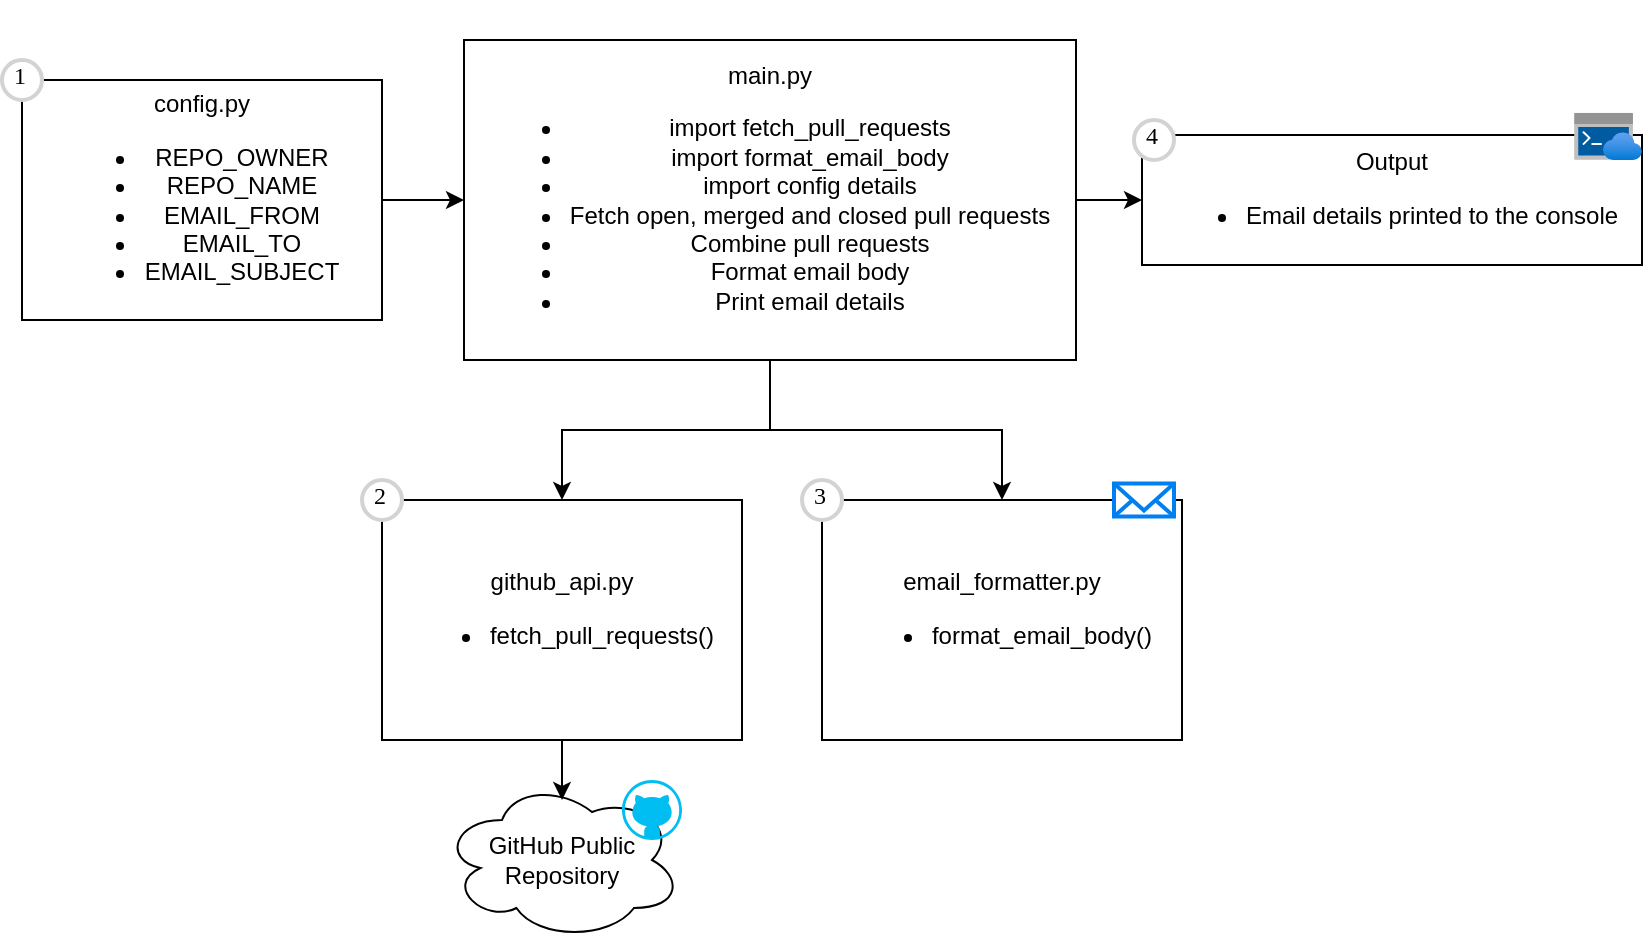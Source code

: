 <mxfile version="24.4.13" type="device">
  <diagram id="C5RBs43oDa-KdzZeNtuy" name="Page-1">
    <mxGraphModel dx="1383" dy="809" grid="1" gridSize="10" guides="1" tooltips="1" connect="1" arrows="1" fold="1" page="1" pageScale="1" pageWidth="827" pageHeight="1169" math="0" shadow="0">
      <root>
        <mxCell id="WIyWlLk6GJQsqaUBKTNV-0" />
        <mxCell id="WIyWlLk6GJQsqaUBKTNV-1" parent="WIyWlLk6GJQsqaUBKTNV-0" />
        <mxCell id="4cGsfEynvk8oMks7jnHq-10" style="edgeStyle=orthogonalEdgeStyle;rounded=0;orthogonalLoop=1;jettySize=auto;html=1;entryX=0;entryY=0.5;entryDx=0;entryDy=0;" edge="1" parent="WIyWlLk6GJQsqaUBKTNV-1" source="4cGsfEynvk8oMks7jnHq-0" target="4cGsfEynvk8oMks7jnHq-3">
          <mxGeometry relative="1" as="geometry" />
        </mxCell>
        <mxCell id="4cGsfEynvk8oMks7jnHq-20" style="edgeStyle=orthogonalEdgeStyle;rounded=0;orthogonalLoop=1;jettySize=auto;html=1;entryX=0;entryY=0.5;entryDx=0;entryDy=0;" edge="1" parent="WIyWlLk6GJQsqaUBKTNV-1" source="4cGsfEynvk8oMks7jnHq-3" target="4cGsfEynvk8oMks7jnHq-4">
          <mxGeometry relative="1" as="geometry" />
        </mxCell>
        <mxCell id="4cGsfEynvk8oMks7jnHq-26" style="edgeStyle=orthogonalEdgeStyle;rounded=0;orthogonalLoop=1;jettySize=auto;html=1;entryX=0.5;entryY=0;entryDx=0;entryDy=0;" edge="1" parent="WIyWlLk6GJQsqaUBKTNV-1" source="4cGsfEynvk8oMks7jnHq-3" target="4cGsfEynvk8oMks7jnHq-1">
          <mxGeometry relative="1" as="geometry" />
        </mxCell>
        <mxCell id="4cGsfEynvk8oMks7jnHq-27" style="edgeStyle=orthogonalEdgeStyle;rounded=0;orthogonalLoop=1;jettySize=auto;html=1;entryX=0.5;entryY=0;entryDx=0;entryDy=0;" edge="1" parent="WIyWlLk6GJQsqaUBKTNV-1" source="4cGsfEynvk8oMks7jnHq-3" target="4cGsfEynvk8oMks7jnHq-2">
          <mxGeometry relative="1" as="geometry" />
        </mxCell>
        <mxCell id="4cGsfEynvk8oMks7jnHq-3" value="main.py&lt;div&gt;&lt;ul&gt;&lt;li&gt;import fetch_pull_requests&lt;/li&gt;&lt;li&gt;import format_email_body&lt;/li&gt;&lt;li&gt;import config details&lt;/li&gt;&lt;li&gt;Fetch open, merged and closed pull requests&lt;/li&gt;&lt;li&gt;Combine pull requests&lt;/li&gt;&lt;li&gt;Format email body&lt;/li&gt;&lt;li&gt;Print email details&lt;/li&gt;&lt;/ul&gt;&lt;/div&gt;" style="rounded=0;whiteSpace=wrap;html=1;" vertex="1" parent="WIyWlLk6GJQsqaUBKTNV-1">
          <mxGeometry x="235" y="170" width="306" height="160" as="geometry" />
        </mxCell>
        <mxCell id="4cGsfEynvk8oMks7jnHq-13" value="" style="group" vertex="1" connectable="0" parent="WIyWlLk6GJQsqaUBKTNV-1">
          <mxGeometry x="4" y="180" width="190" height="130" as="geometry" />
        </mxCell>
        <mxCell id="4cGsfEynvk8oMks7jnHq-0" value="config.py&lt;div&gt;&lt;ul&gt;&lt;li&gt;REPO_OWNER&lt;/li&gt;&lt;li&gt;REPO_NAME&lt;/li&gt;&lt;li&gt;EMAIL_FROM&lt;/li&gt;&lt;li&gt;EMAIL_TO&lt;/li&gt;&lt;li&gt;EMAIL_SUBJECT&lt;/li&gt;&lt;/ul&gt;&lt;/div&gt;" style="rounded=0;whiteSpace=wrap;html=1;" vertex="1" parent="4cGsfEynvk8oMks7jnHq-13">
          <mxGeometry x="10" y="10" width="180" height="120" as="geometry" />
        </mxCell>
        <mxCell id="4cGsfEynvk8oMks7jnHq-11" value="1" style="ellipse;whiteSpace=wrap;html=1;aspect=fixed;strokeWidth=2;fontFamily=Tahoma;spacingBottom=4;spacingRight=2;strokeColor=#d3d3d3;" vertex="1" parent="4cGsfEynvk8oMks7jnHq-13">
          <mxGeometry width="20" height="20" as="geometry" />
        </mxCell>
        <mxCell id="7xgUiTttZdGV0sDnv-I--3" value="" style="group" parent="WIyWlLk6GJQsqaUBKTNV-1" vertex="1" connectable="0">
          <mxGeometry x="224" y="540" width="120" height="80" as="geometry" />
        </mxCell>
        <mxCell id="7xgUiTttZdGV0sDnv-I--1" value="GitHub Public Repository" style="ellipse;shape=cloud;whiteSpace=wrap;html=1;" parent="7xgUiTttZdGV0sDnv-I--3" vertex="1">
          <mxGeometry width="120" height="80" as="geometry" />
        </mxCell>
        <mxCell id="7xgUiTttZdGV0sDnv-I--2" value="" style="verticalLabelPosition=bottom;html=1;verticalAlign=top;align=center;strokeColor=none;fillColor=#00BEF2;shape=mxgraph.azure.github_code;pointerEvents=1;" parent="7xgUiTttZdGV0sDnv-I--3" vertex="1">
          <mxGeometry x="90" width="30" height="30" as="geometry" />
        </mxCell>
        <mxCell id="4cGsfEynvk8oMks7jnHq-30" style="edgeStyle=orthogonalEdgeStyle;rounded=0;orthogonalLoop=1;jettySize=auto;html=1;entryX=0.5;entryY=0.125;entryDx=0;entryDy=0;entryPerimeter=0;" edge="1" parent="WIyWlLk6GJQsqaUBKTNV-1" source="4cGsfEynvk8oMks7jnHq-1" target="7xgUiTttZdGV0sDnv-I--1">
          <mxGeometry relative="1" as="geometry" />
        </mxCell>
        <mxCell id="4cGsfEynvk8oMks7jnHq-31" value="" style="group" vertex="1" connectable="0" parent="WIyWlLk6GJQsqaUBKTNV-1">
          <mxGeometry x="404" y="390" width="190" height="130" as="geometry" />
        </mxCell>
        <mxCell id="4cGsfEynvk8oMks7jnHq-2" value="email_formatter.py&lt;div&gt;&lt;ul&gt;&lt;li&gt;format_email_body()&lt;/li&gt;&lt;/ul&gt;&lt;/div&gt;" style="rounded=0;whiteSpace=wrap;html=1;" vertex="1" parent="4cGsfEynvk8oMks7jnHq-31">
          <mxGeometry x="10" y="10" width="180" height="120" as="geometry" />
        </mxCell>
        <mxCell id="4cGsfEynvk8oMks7jnHq-21" value="3" style="ellipse;whiteSpace=wrap;html=1;aspect=fixed;strokeWidth=2;fontFamily=Tahoma;spacingBottom=4;spacingRight=2;strokeColor=#d3d3d3;" vertex="1" parent="4cGsfEynvk8oMks7jnHq-31">
          <mxGeometry width="20" height="20" as="geometry" />
        </mxCell>
        <mxCell id="4cGsfEynvk8oMks7jnHq-37" value="" style="html=1;verticalLabelPosition=bottom;align=center;labelBackgroundColor=#ffffff;verticalAlign=top;strokeWidth=2;strokeColor=#0080F0;shadow=0;dashed=0;shape=mxgraph.ios7.icons.mail;" vertex="1" parent="4cGsfEynvk8oMks7jnHq-31">
          <mxGeometry x="156" y="1.75" width="30" height="16.5" as="geometry" />
        </mxCell>
        <mxCell id="4cGsfEynvk8oMks7jnHq-32" value="" style="group" vertex="1" connectable="0" parent="WIyWlLk6GJQsqaUBKTNV-1">
          <mxGeometry x="184" y="390" width="190" height="130" as="geometry" />
        </mxCell>
        <mxCell id="4cGsfEynvk8oMks7jnHq-1" value="github_api.py&lt;div&gt;&lt;ul&gt;&lt;li&gt;fetch_pull_requests()&lt;/li&gt;&lt;/ul&gt;&lt;/div&gt;" style="rounded=0;whiteSpace=wrap;html=1;" vertex="1" parent="4cGsfEynvk8oMks7jnHq-32">
          <mxGeometry x="10" y="10" width="180" height="120" as="geometry" />
        </mxCell>
        <mxCell id="4cGsfEynvk8oMks7jnHq-12" value="2" style="ellipse;whiteSpace=wrap;html=1;aspect=fixed;strokeWidth=2;fontFamily=Tahoma;spacingBottom=4;spacingRight=2;strokeColor=#d3d3d3;" vertex="1" parent="4cGsfEynvk8oMks7jnHq-32">
          <mxGeometry width="20" height="20" as="geometry" />
        </mxCell>
        <mxCell id="4cGsfEynvk8oMks7jnHq-34" value="" style="group" vertex="1" connectable="0" parent="WIyWlLk6GJQsqaUBKTNV-1">
          <mxGeometry x="570" y="210" width="257" height="72.5" as="geometry" />
        </mxCell>
        <mxCell id="4cGsfEynvk8oMks7jnHq-4" value="Output&lt;div&gt;&lt;ul&gt;&lt;li&gt;Email details printed to the console&lt;/li&gt;&lt;/ul&gt;&lt;/div&gt;" style="rounded=0;whiteSpace=wrap;html=1;" vertex="1" parent="4cGsfEynvk8oMks7jnHq-34">
          <mxGeometry x="4" y="7.5" width="250" height="65" as="geometry" />
        </mxCell>
        <mxCell id="4cGsfEynvk8oMks7jnHq-33" value="4" style="ellipse;whiteSpace=wrap;html=1;aspect=fixed;strokeWidth=2;fontFamily=Tahoma;spacingBottom=4;spacingRight=2;strokeColor=#d3d3d3;" vertex="1" parent="4cGsfEynvk8oMks7jnHq-34">
          <mxGeometry width="20" height="20" as="geometry" />
        </mxCell>
        <mxCell id="4cGsfEynvk8oMks7jnHq-39" value="" style="image;aspect=fixed;html=1;points=[];align=center;fontSize=12;image=img/lib/azure2/other/Azure_Cloud_Shell.svg;" vertex="1" parent="4cGsfEynvk8oMks7jnHq-34">
          <mxGeometry x="220" y="-3.6" width="34" height="23.6" as="geometry" />
        </mxCell>
        <mxCell id="4cGsfEynvk8oMks7jnHq-36" value="" style="shape=image;verticalLabelPosition=bottom;labelBackgroundColor=default;verticalAlign=top;aspect=fixed;imageAspect=0;image=https://upload.wikimedia.org/wikipedia/commons/thumb/c/c3/Python-logo-notext.svg/1200px-Python-logo-notext.svg.png;" vertex="1" parent="WIyWlLk6GJQsqaUBKTNV-1">
          <mxGeometry x="513.62" y="150" width="27.38" height="30" as="geometry" />
        </mxCell>
      </root>
    </mxGraphModel>
  </diagram>
</mxfile>
